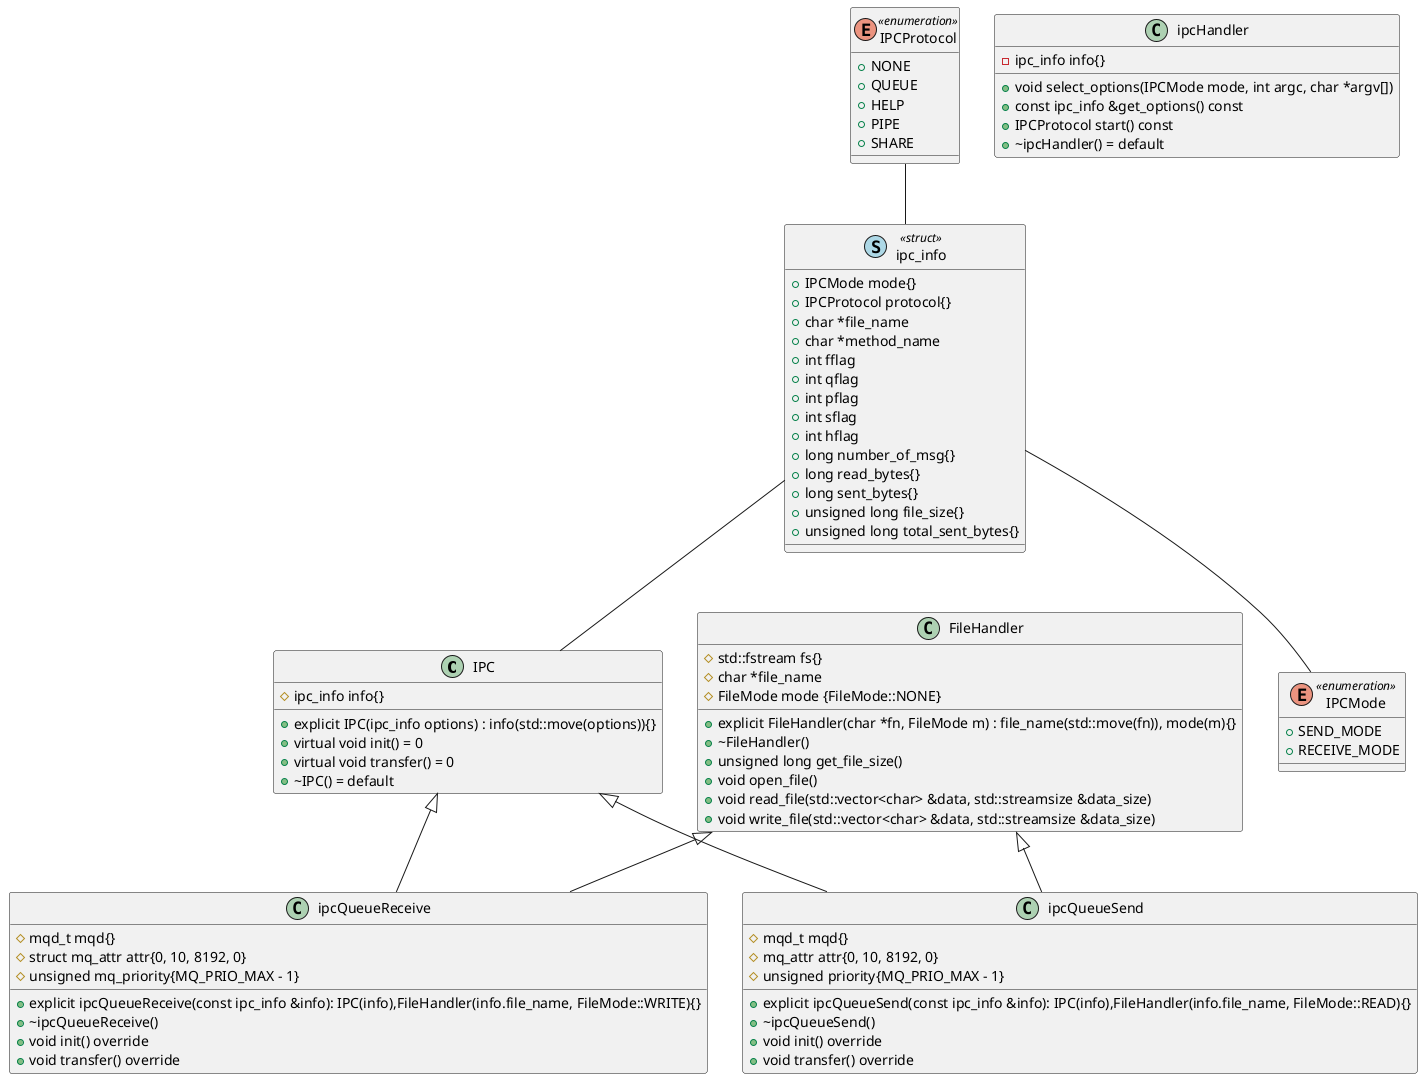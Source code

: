 @startuml
class IPC
{
	# ipc_info info{}
	
	+ explicit IPC(ipc_info options) : info(std::move(options)){}
	+ virtual void init() = 0
	+ virtual void transfer() = 0
    + ~IPC() = default
}

class ipcHandler
{
	- ipc_info info{}

	+ void select_options(IPCMode mode, int argc, char *argv[])
	+ const ipc_info &get_options() const
	+ IPCProtocol start() const
    +  ~ipcHandler() = default
}

class FileHandler
{
	# std::fstream fs{}
	# char *file_name
	# FileMode mode {FileMode::NONE}

	+ explicit FileHandler(char *fn, FileMode m) : file_name(std::move(fn)), mode(m){}
	+ ~FileHandler()
	+ unsigned long get_file_size()
	+ void open_file()
	+ void read_file(std::vector<char> &data, std::streamsize &data_size)
	+ void write_file(std::vector<char> &data, std::streamsize &data_size)
}

class ipcQueueReceive
{
    # mqd_t mqd{}
    # struct mq_attr attr{0, 10, 8192, 0}
    # unsigned mq_priority{MQ_PRIO_MAX - 1}

	+ explicit ipcQueueReceive(const ipc_info &info): IPC(info),FileHandler(info.file_name, FileMode::WRITE){}
	+ ~ipcQueueReceive()
	+ void init() override
	+ void transfer() override
}

class ipcQueueSend
{
	# mqd_t mqd{}
	# mq_attr attr{0, 10, 8192, 0}
	# unsigned priority{MQ_PRIO_MAX - 1}

	+ explicit ipcQueueSend(const ipc_info &info): IPC(info),FileHandler(info.file_name, FileMode::READ){}
	+ ~ipcQueueSend()
	+ void init() override
	+ void transfer() override
}


enum IPCProtocol<<enumeration>>
{
	+ NONE
	+ QUEUE
	+ HELP
	+ PIPE
    + SHARE
}

enum IPCMode<<enumeration>>
{
	+ SEND_MODE
	+ RECEIVE_MODE
}

class ipc_info << (S,lightblue) struct>>
{
	+ IPCMode mode{}
	+ IPCProtocol protocol{}
	+ char *file_name
	+ char *method_name
	+ int fflag
    + int qflag
    + int pflag
    + int sflag
    + int hflag
}

class ipc_info << (S,lightblue) struct>>
{
	+ long number_of_msg{}
	+ long read_bytes{}
	+ long sent_bytes{}
	+ unsigned long file_size{}
	+ unsigned long total_sent_bytes{}
}




IPC <|-- ipcQueueSend
FileHandler <|-- ipcQueueSend
IPC <|-- ipcQueueReceive
FileHandler <|-- ipcQueueReceive

IPCProtocol -- ipc_info
ipc_info -- IPC
ipc_info -- IPCMode

@enduml
